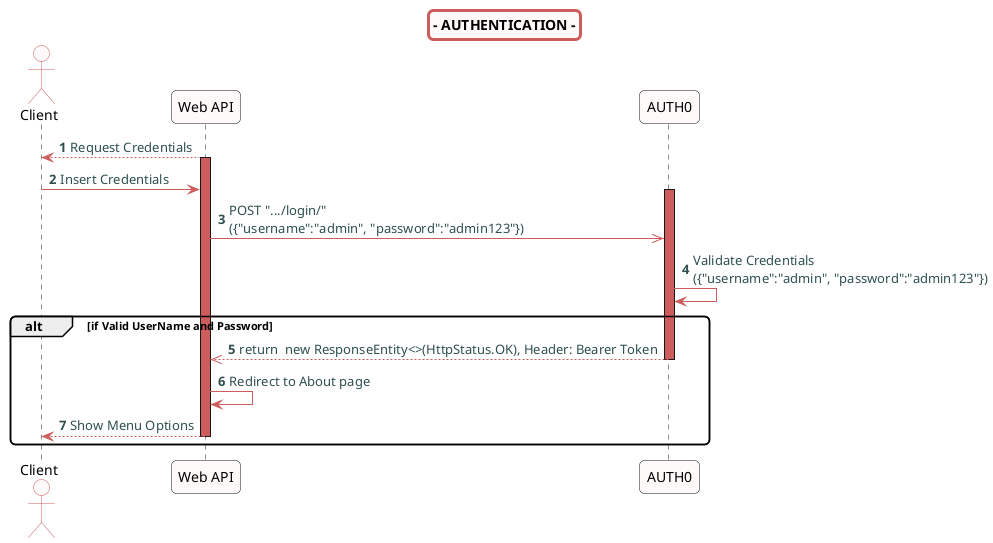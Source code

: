 @startuml
skinparam titleBorderRoundCorner 10
skinparam titleBorderThickness 3
skinparam titleBorderColor indianred
skinparam titleBackgroundColor snow
skinparam FontName quicksand

skinparam actor {
  BorderColor indianred
  backgroundColor Snow
  }

skinparam sequence {
  LifeLineBackgroundColor indianred
  ParticipantBackgroundColor snow
}

skinparam roundcorner 10

skinparam component {
  arrowThickness 1
  ArrowFontName Verdana
  ArrowColor indianred
  ArrowFontColor darkslategrey
}


title - AUTHENTICATION -

autonumber

actor "Client"

"Web API" --> "Client": Request Credentials
activate "Web API"
"Client" -> "Web API": Insert Credentials

activate "AUTH0"
"Web API" ->> "AUTH0":  POST ".../login/" \n({"username":"admin", "password":"admin123"})
"AUTH0" -> "AUTH0": Validate Credentials \n({"username":"admin", "password":"admin123"})
alt if Valid UserName and Password
"AUTH0" -->> "Web API": return  new ResponseEntity<>(HttpStatus.OK), Header: Bearer Token
deactivate "AUTH0"
"Web API" -> "Web API": Redirect to About page
"Web API" --> "Client": Show Menu Options
deactivate "Web API"
end
@enduml